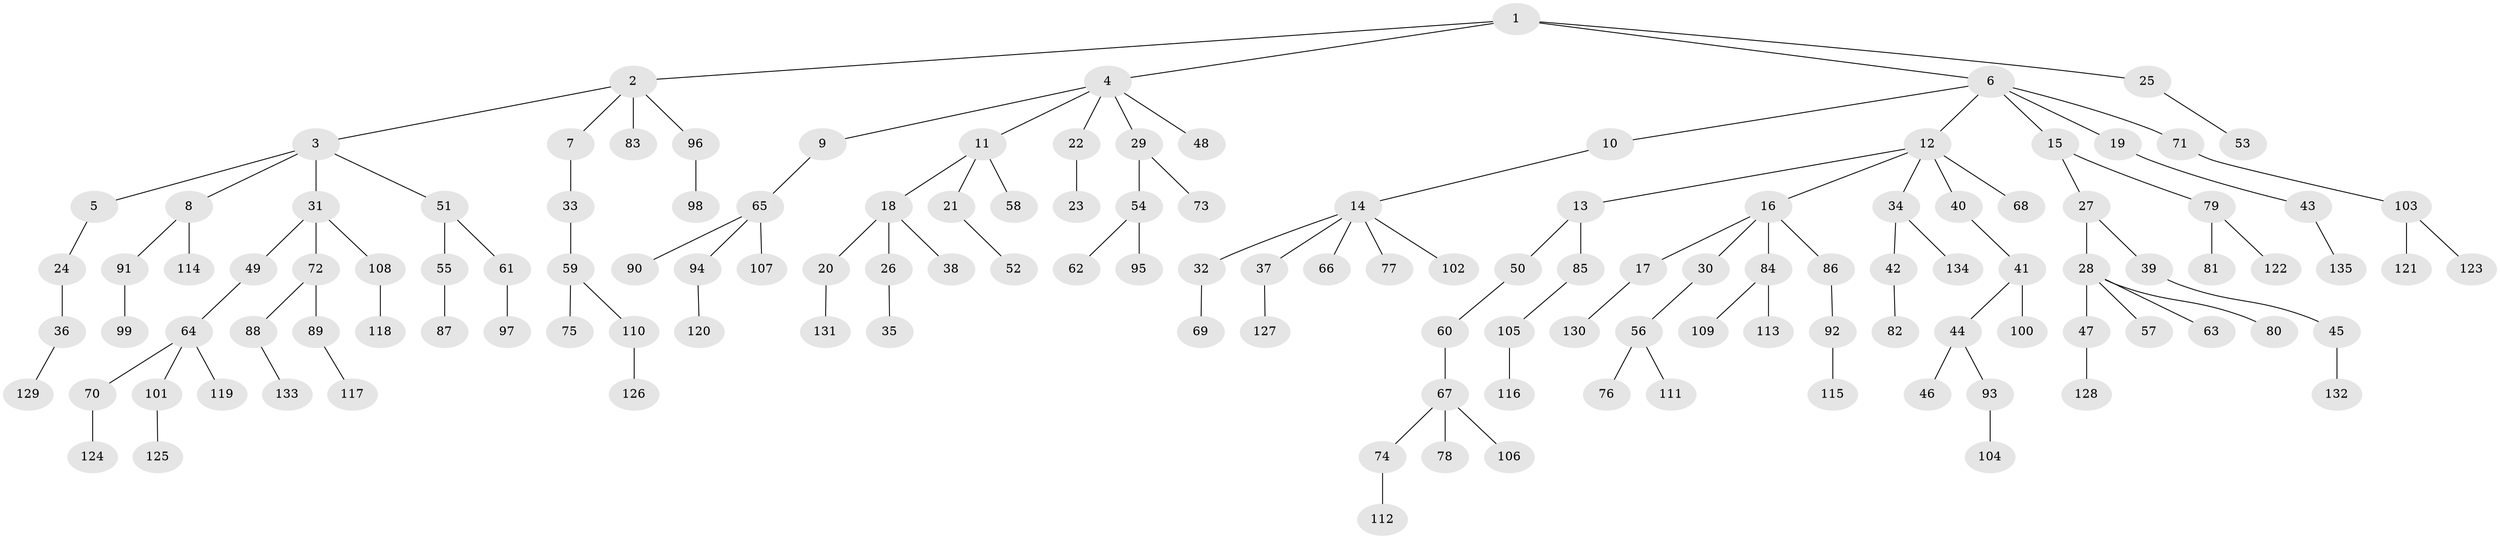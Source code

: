 // Generated by graph-tools (version 1.1) at 2025/02/03/09/25 03:02:22]
// undirected, 135 vertices, 134 edges
graph export_dot {
graph [start="1"]
  node [color=gray90,style=filled];
  1;
  2;
  3;
  4;
  5;
  6;
  7;
  8;
  9;
  10;
  11;
  12;
  13;
  14;
  15;
  16;
  17;
  18;
  19;
  20;
  21;
  22;
  23;
  24;
  25;
  26;
  27;
  28;
  29;
  30;
  31;
  32;
  33;
  34;
  35;
  36;
  37;
  38;
  39;
  40;
  41;
  42;
  43;
  44;
  45;
  46;
  47;
  48;
  49;
  50;
  51;
  52;
  53;
  54;
  55;
  56;
  57;
  58;
  59;
  60;
  61;
  62;
  63;
  64;
  65;
  66;
  67;
  68;
  69;
  70;
  71;
  72;
  73;
  74;
  75;
  76;
  77;
  78;
  79;
  80;
  81;
  82;
  83;
  84;
  85;
  86;
  87;
  88;
  89;
  90;
  91;
  92;
  93;
  94;
  95;
  96;
  97;
  98;
  99;
  100;
  101;
  102;
  103;
  104;
  105;
  106;
  107;
  108;
  109;
  110;
  111;
  112;
  113;
  114;
  115;
  116;
  117;
  118;
  119;
  120;
  121;
  122;
  123;
  124;
  125;
  126;
  127;
  128;
  129;
  130;
  131;
  132;
  133;
  134;
  135;
  1 -- 2;
  1 -- 4;
  1 -- 6;
  1 -- 25;
  2 -- 3;
  2 -- 7;
  2 -- 83;
  2 -- 96;
  3 -- 5;
  3 -- 8;
  3 -- 31;
  3 -- 51;
  4 -- 9;
  4 -- 11;
  4 -- 22;
  4 -- 29;
  4 -- 48;
  5 -- 24;
  6 -- 10;
  6 -- 12;
  6 -- 15;
  6 -- 19;
  6 -- 71;
  7 -- 33;
  8 -- 91;
  8 -- 114;
  9 -- 65;
  10 -- 14;
  11 -- 18;
  11 -- 21;
  11 -- 58;
  12 -- 13;
  12 -- 16;
  12 -- 34;
  12 -- 40;
  12 -- 68;
  13 -- 50;
  13 -- 85;
  14 -- 32;
  14 -- 37;
  14 -- 66;
  14 -- 77;
  14 -- 102;
  15 -- 27;
  15 -- 79;
  16 -- 17;
  16 -- 30;
  16 -- 84;
  16 -- 86;
  17 -- 130;
  18 -- 20;
  18 -- 26;
  18 -- 38;
  19 -- 43;
  20 -- 131;
  21 -- 52;
  22 -- 23;
  24 -- 36;
  25 -- 53;
  26 -- 35;
  27 -- 28;
  27 -- 39;
  28 -- 47;
  28 -- 57;
  28 -- 63;
  28 -- 80;
  29 -- 54;
  29 -- 73;
  30 -- 56;
  31 -- 49;
  31 -- 72;
  31 -- 108;
  32 -- 69;
  33 -- 59;
  34 -- 42;
  34 -- 134;
  36 -- 129;
  37 -- 127;
  39 -- 45;
  40 -- 41;
  41 -- 44;
  41 -- 100;
  42 -- 82;
  43 -- 135;
  44 -- 46;
  44 -- 93;
  45 -- 132;
  47 -- 128;
  49 -- 64;
  50 -- 60;
  51 -- 55;
  51 -- 61;
  54 -- 62;
  54 -- 95;
  55 -- 87;
  56 -- 76;
  56 -- 111;
  59 -- 75;
  59 -- 110;
  60 -- 67;
  61 -- 97;
  64 -- 70;
  64 -- 101;
  64 -- 119;
  65 -- 90;
  65 -- 94;
  65 -- 107;
  67 -- 74;
  67 -- 78;
  67 -- 106;
  70 -- 124;
  71 -- 103;
  72 -- 88;
  72 -- 89;
  74 -- 112;
  79 -- 81;
  79 -- 122;
  84 -- 109;
  84 -- 113;
  85 -- 105;
  86 -- 92;
  88 -- 133;
  89 -- 117;
  91 -- 99;
  92 -- 115;
  93 -- 104;
  94 -- 120;
  96 -- 98;
  101 -- 125;
  103 -- 121;
  103 -- 123;
  105 -- 116;
  108 -- 118;
  110 -- 126;
}

